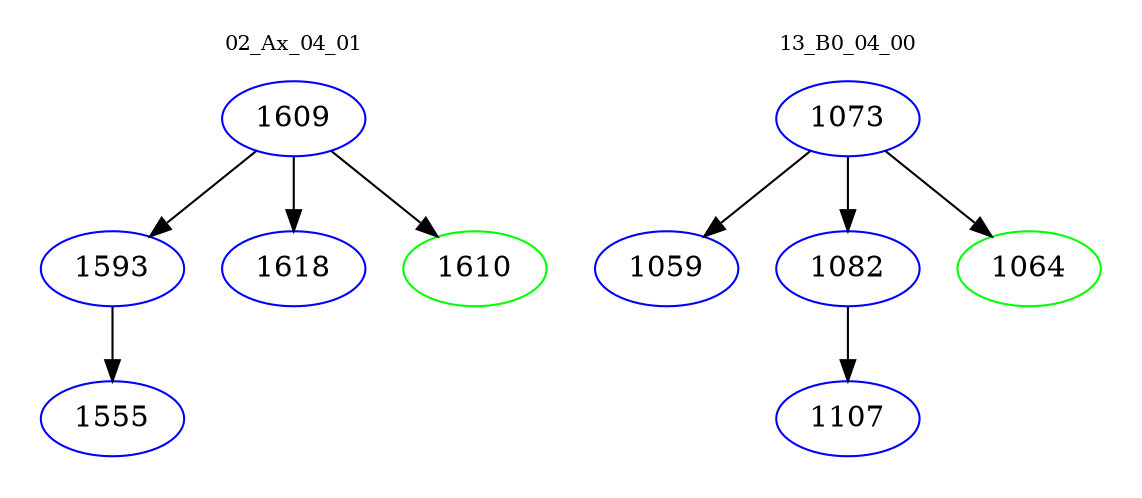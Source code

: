 digraph{
subgraph cluster_0 {
color = white
label = "02_Ax_04_01";
fontsize=10;
T0_1609 [label="1609", color="blue"]
T0_1609 -> T0_1593 [color="black"]
T0_1593 [label="1593", color="blue"]
T0_1593 -> T0_1555 [color="black"]
T0_1555 [label="1555", color="blue"]
T0_1609 -> T0_1618 [color="black"]
T0_1618 [label="1618", color="blue"]
T0_1609 -> T0_1610 [color="black"]
T0_1610 [label="1610", color="green"]
}
subgraph cluster_1 {
color = white
label = "13_B0_04_00";
fontsize=10;
T1_1073 [label="1073", color="blue"]
T1_1073 -> T1_1059 [color="black"]
T1_1059 [label="1059", color="blue"]
T1_1073 -> T1_1082 [color="black"]
T1_1082 [label="1082", color="blue"]
T1_1082 -> T1_1107 [color="black"]
T1_1107 [label="1107", color="blue"]
T1_1073 -> T1_1064 [color="black"]
T1_1064 [label="1064", color="green"]
}
}
